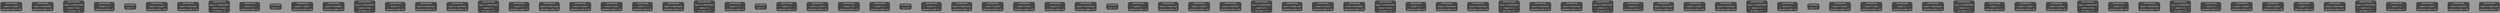digraph G{
nodesep=1;
ranksep=0.5;
rankdir=HR;
node[style=filled, color="#0a0a0a", fillcolor="#494a4a",fontcolor="#e6e6e6", fontsize=14];
edge[color="#000000", fontsize=12, penwidth=1, fontcolor = "#49006a"];
bgcolor="#9c9c9c";
elem0x7f8a49000010[shape="Mrecord", label= "{OPERATOR | name = sosal? | operator_code = 10}"];
elem0x7f8a49000038[shape="Mrecord", label= "{OPERATOR | name = krosovka | operator_code = 14}"];
elem0x7f8a49000060[shape="Mrecord", label= "{IDENTIFIER | type = UNKNOWN | name = her | id_index = 0}"];
elem0x7f8a49000088[shape="Mrecord", label= "{OPERATOR | name = = | operator_code = 5}"];
elem0x7f8a490000b0[shape="Mrecord", label= "{NUMBER | val = 1}"];
elem0x7f8a490000d8[shape="Mrecord", label= "{OPERATOR | name = sosal? | operator_code = 10}"];
elem0x7f8a49000100[shape="Mrecord", label= "{OPERATOR | name = krosovka | operator_code = 14}"];
elem0x7f8a49000128[shape="Mrecord", label= "{IDENTIFIER | type = UNKNOWN | name = penis | id_index = 1}"];
elem0x7f8a49000150[shape="Mrecord", label= "{OPERATOR | name = = | operator_code = 5}"];
elem0x7f8a49000178[shape="Mrecord", label= "{NUMBER | val = 1}"];
elem0x7f8a490001a0[shape="Mrecord", label= "{OPERATOR | name = sosal? | operator_code = 10}"];
elem0x7f8a490001c8[shape="Mrecord", label= "{OPERATOR | name = korobka | operator_code = 15}"];
elem0x7f8a490001f0[shape="Mrecord", label= "{IDENTIFIER | type = UNKNOWN | name = huy | id_index = 2}"];
elem0x7f8a49000218[shape="Mrecord", label= "{OPERATOR | name = ( | operator_code = 6}"];
elem0x7f8a49000240[shape="Mrecord", label= "{OPERATOR | name = krasivaya | operator_code = 11}"];
elem0x7f8a49000268[shape="Mrecord", label= "{OPERATOR | name = krosovka | operator_code = 14}"];
elem0x7f8a49000290[shape="Mrecord", label= "{IDENTIFIER | type = UNKNOWN | name = v | id_index = 3}"];
elem0x7f8a490002b8[shape="Mrecord", label= "{OPERATOR | name = ) | operator_code = 7}"];
elem0x7f8a490002e0[shape="Mrecord", label= "{OPERATOR | name = body start | operator_code = 8}"];
elem0x7f8a49000308[shape="Mrecord", label= "{OPERATOR | name = sosal? | operator_code = 10}"];
elem0x7f8a49000330[shape="Mrecord", label= "{OPERATOR | name = print | operator_code = 19}"];
elem0x7f8a49000358[shape="Mrecord", label= "{OPERATOR | name = ( | operator_code = 6}"];
elem0x7f8a49000380[shape="Mrecord", label= "{OPERATOR | name = krasivaya | operator_code = 11}"];
elem0x7f8a490003a8[shape="Mrecord", label= "{IDENTIFIER | type = UNKNOWN | name = v | id_index = 3}"];
elem0x7f8a490003d0[shape="Mrecord", label= "{OPERATOR | name = + | operator_code = 1}"];
elem0x7f8a490003f8[shape="Mrecord", label= "{NUMBER | val = 1}"];
elem0x7f8a49000420[shape="Mrecord", label= "{OPERATOR | name = ) | operator_code = 7}"];
elem0x7f8a49000448[shape="Mrecord", label= "{OPERATOR | name = sosal? | operator_code = 10}"];
elem0x7f8a49000470[shape="Mrecord", label= "{OPERATOR | name = if | operator_code = 12}"];
elem0x7f8a49000498[shape="Mrecord", label= "{OPERATOR | name = ( | operator_code = 6}"];
elem0x7f8a490004c0[shape="Mrecord", label= "{NUMBER | val = 0}"];
elem0x7f8a490004e8[shape="Mrecord", label= "{OPERATOR | name = ) | operator_code = 7}"];
elem0x7f8a49000510[shape="Mrecord", label= "{OPERATOR | name = body start | operator_code = 8}"];
elem0x7f8a49000538[shape="Mrecord", label= "{OPERATOR | name = sosal? | operator_code = 10}"];
elem0x7f8a49000560[shape="Mrecord", label= "{OPERATOR | name = print | operator_code = 19}"];
elem0x7f8a49000588[shape="Mrecord", label= "{OPERATOR | name = ( | operator_code = 6}"];
elem0x7f8a490005b0[shape="Mrecord", label= "{OPERATOR | name = krasivaya | operator_code = 11}"];
elem0x7f8a490005d8[shape="Mrecord", label= "{NUMBER | val = 1}"];
elem0x7f8a49000600[shape="Mrecord", label= "{OPERATOR | name = ) | operator_code = 7}"];
elem0x7f8a49000628[shape="Mrecord", label= "{OPERATOR | name = body end | operator_code = 9}"];
elem0x7f8a49000650[shape="Mrecord", label= "{OPERATOR | name = sosal? | operator_code = 10}"];
elem0x7f8a49000678[shape="Mrecord", label= "{OPERATOR | name = buyTNF | operator_code = 16}"];
elem0x7f8a490006a0[shape="Mrecord", label= "{IDENTIFIER | type = UNKNOWN | name = v | id_index = 3}"];
elem0x7f8a490006c8[shape="Mrecord", label= "{OPERATOR | name = body end | operator_code = 9}"];
elem0x7f8a490006f0[shape="Mrecord", label= "{OPERATOR | name = sosal? | operator_code = 10}"];
elem0x7f8a49000718[shape="Mrecord", label= "{OPERATOR | name = korobka | operator_code = 15}"];
elem0x7f8a49000740[shape="Mrecord", label= "{IDENTIFIER | type = UNKNOWN | name = main | id_index = 4}"];
elem0x7f8a49000768[shape="Mrecord", label= "{OPERATOR | name = ( | operator_code = 6}"];
elem0x7f8a49000790[shape="Mrecord", label= "{OPERATOR | name = krasivaya | operator_code = 11}"];
elem0x7f8a490007b8[shape="Mrecord", label= "{OPERATOR | name = krosovka | operator_code = 14}"];
elem0x7f8a490007e0[shape="Mrecord", label= "{IDENTIFIER | type = UNKNOWN | name = a | id_index = 5}"];
elem0x7f8a49000808[shape="Mrecord", label= "{OPERATOR | name = krasivaya | operator_code = 11}"];
elem0x7f8a49000830[shape="Mrecord", label= "{OPERATOR | name = krosovka | operator_code = 14}"];
elem0x7f8a49000858[shape="Mrecord", label= "{IDENTIFIER | type = UNKNOWN | name = c | id_index = 6}"];
elem0x7f8a49000880[shape="Mrecord", label= "{OPERATOR | name = ) | operator_code = 7}"];
elem0x7f8a490008a8[shape="Mrecord", label= "{OPERATOR | name = body start | operator_code = 8}"];
elem0x7f8a490008d0[shape="Mrecord", label= "{OPERATOR | name = sosal? | operator_code = 10}"];
elem0x7f8a490008f8[shape="Mrecord", label= "{OPERATOR | name = krosovka | operator_code = 14}"];
elem0x7f8a49000920[shape="Mrecord", label= "{IDENTIFIER | type = UNKNOWN | name = d | id_index = 7}"];
elem0x7f8a49000948[shape="Mrecord", label= "{OPERATOR | name = = | operator_code = 5}"];
elem0x7f8a49000970[shape="Mrecord", label= "{NUMBER | val = 1}"];
elem0x7f8a49000998[shape="Mrecord", label= "{OPERATOR | name = sosal? | operator_code = 10}"];
elem0x7f8a490009c0[shape="Mrecord", label= "{OPERATOR | name = scan | operator_code = 20}"];
elem0x7f8a490009e8[shape="Mrecord", label= "{OPERATOR | name = ( | operator_code = 6}"];
elem0x7f8a49000a10[shape="Mrecord", label= "{OPERATOR | name = krasivaya | operator_code = 11}"];
elem0x7f8a49000a38[shape="Mrecord", label= "{IDENTIFIER | type = UNKNOWN | name = a | id_index = 5}"];
elem0x7f8a49000a60[shape="Mrecord", label= "{OPERATOR | name = ) | operator_code = 7}"];
elem0x7f8a49000a88[shape="Mrecord", label= "{OPERATOR | name = sosal? | operator_code = 10}"];
elem0x7f8a49000ab0[shape="Mrecord", label= "{OPERATOR | name = please | operator_code = 21}"];
elem0x7f8a49000ad8[shape="Mrecord", label= "{IDENTIFIER | type = UNKNOWN | name = huy | id_index = 2}"];
elem0x7f8a49000b00[shape="Mrecord", label= "{OPERATOR | name = ( | operator_code = 6}"];
elem0x7f8a49000b28[shape="Mrecord", label= "{OPERATOR | name = krasivaya | operator_code = 11}"];
elem0x7f8a49000b50[shape="Mrecord", label= "{IDENTIFIER | type = UNKNOWN | name = a | id_index = 5}"];
elem0x7f8a49000b78[shape="Mrecord", label= "{OPERATOR | name = ) | operator_code = 7}"];
elem0x7f8a49000ba0[shape="Mrecord", label= "{OPERATOR | name = sosal? | operator_code = 10}"];
elem0x7f8a49000bc8[shape="Mrecord", label= "{OPERATOR | name = print | operator_code = 19}"];
elem0x7f8a49000bf0[shape="Mrecord", label= "{OPERATOR | name = ( | operator_code = 6}"];
elem0x7f8a49000c18[shape="Mrecord", label= "{OPERATOR | name = krasivaya | operator_code = 11}"];
elem0x7f8a49000c40[shape="Mrecord", label= "{IDENTIFIER | type = UNKNOWN | name = a | id_index = 5}"];
elem0x7f8a49000c68[shape="Mrecord", label= "{OPERATOR | name = ) | operator_code = 7}"];
elem0x7f8a49000c90[shape="Mrecord", label= "{OPERATOR | name = sosal? | operator_code = 10}"];
elem0x7f8a49000cb8[shape="Mrecord", label= "{OPERATOR | name = buyTNF | operator_code = 16}"];
elem0x7f8a49000ce0[shape="Mrecord", label= "{OPERATOR | name = body end | operator_code = 9}"];
}
